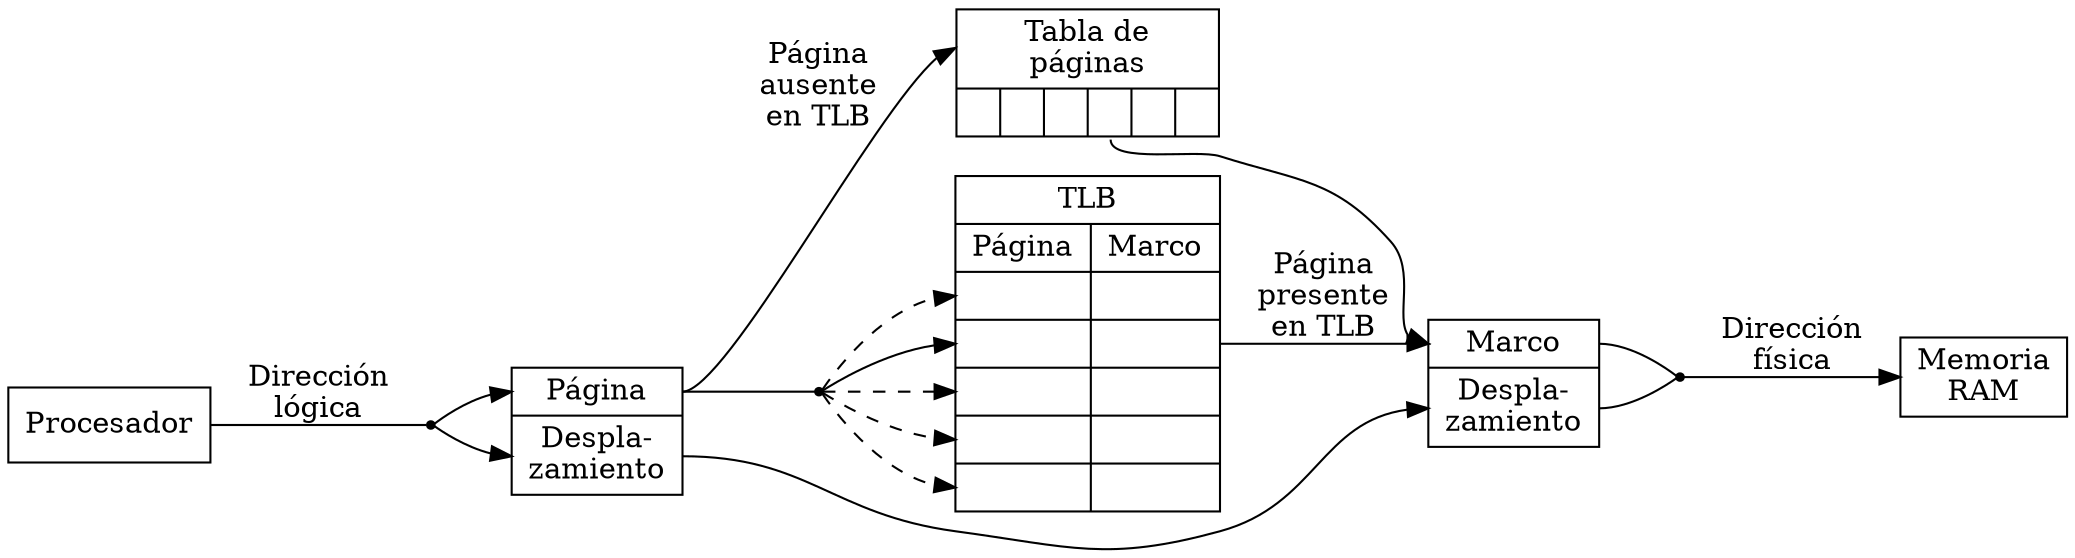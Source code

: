 digraph G {
	rankdir=LR;
	cpu [label="Procesador", shape=box];
	pre_split [shape=point];
	split [shape=record, label="<pag>Página|<despl>Despla-\nzamiento"];
	pgtbl [shape=record, label="<TP>Tabla de\npáginas|{|||<f4>||}"];
	pre_tlb [shape=point]
	tlb [shape=record, label="TLB|{{Página|<p1>|<p2>|<p3>|<p4>|<p5>}|{Marco|<m1>|<m2>|<m3>|<m4>|<m5>}}"];
	join [shape=record, label="<marco>Marco|<despl>Despla-\nzamiento"];
	post_join [shape=point];
	mem [label="Memoria\nRAM", shape=box];

	{rank=same tlb pgtbl}
	cpu -> pre_split [label="Dirección\nlógica", dir=none];
	pre_split -> split:pag;
	pre_split -> split:despl;
	split:despl -> join:despl;
	split:pag -> pgtbl:TP [label="Página\nausente\nen TLB"];
	pgtbl:f4 -> join:marco;
	split:pag -> pre_tlb [dir=none];
	pre_tlb -> tlb:p1 [style=dashed];
	pre_tlb -> tlb:p2;
	pre_tlb -> tlb:p3 [style=dashed];
	pre_tlb -> tlb:p4 [style=dashed];
	pre_tlb -> tlb:p5 [style=dashed];
	tlb:m2 -> join:marco [label="Página\npresente\nen TLB"];
	join:marco -> post_join [dir=none];
	join:despl -> post_join [dir=none];
	post_join -> mem [label="Dirección\nfísica"];
}
